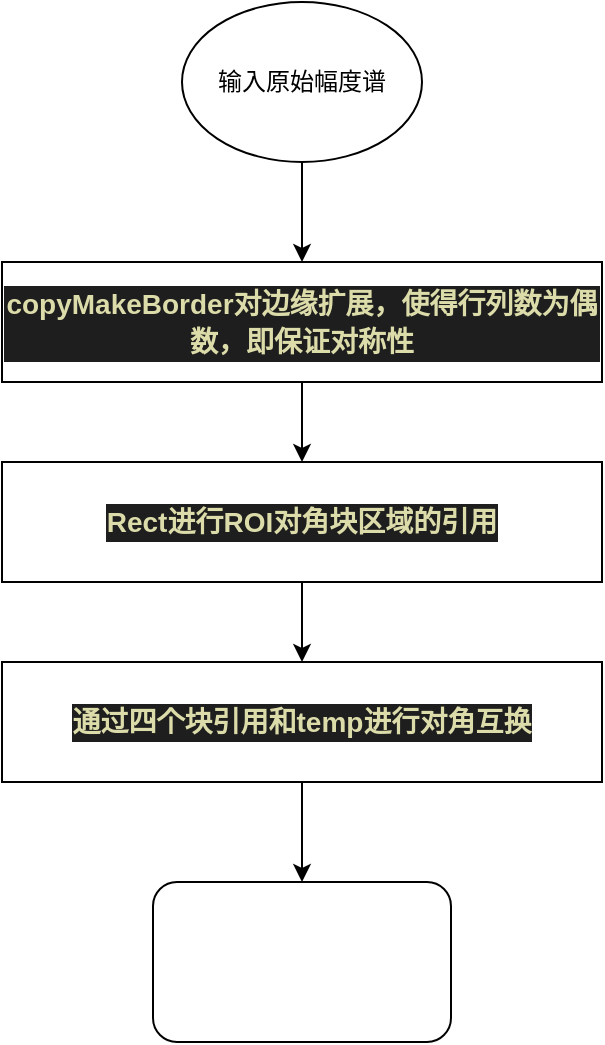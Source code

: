 <mxfile version="13.1.3">
    <diagram id="6hGFLwfOUW9BJ-s0fimq" name="Page-1">
        <mxGraphModel dx="1117" dy="622" grid="1" gridSize="10" guides="1" tooltips="1" connect="1" arrows="1" fold="1" page="1" pageScale="1" pageWidth="827" pageHeight="1169" math="0" shadow="0">
            <root>
                <mxCell id="0"/>
                <mxCell id="1" parent="0"/>
                <mxCell id="30" style="edgeStyle=orthogonalEdgeStyle;rounded=0;orthogonalLoop=1;jettySize=auto;html=1;exitX=0.5;exitY=1;exitDx=0;exitDy=0;entryX=0.5;entryY=0;entryDx=0;entryDy=0;" edge="1" parent="1" source="5" target="29">
                    <mxGeometry relative="1" as="geometry">
                        <Array as="points">
                            <mxPoint x="405" y="160"/>
                        </Array>
                    </mxGeometry>
                </mxCell>
                <mxCell id="5" value="输入原始幅度谱" style="ellipse;whiteSpace=wrap;html=1;" vertex="1" parent="1">
                    <mxGeometry x="345" y="50" width="120" height="80" as="geometry"/>
                </mxCell>
                <mxCell id="27" value="&lt;font color=&quot;#ffffff&quot;&gt;返回对角变换后的幅度谱&lt;br&gt;&lt;/font&gt;" style="rounded=1;whiteSpace=wrap;html=1;" vertex="1" parent="1">
                    <mxGeometry x="330.5" y="490" width="149" height="80" as="geometry"/>
                </mxCell>
                <mxCell id="32" style="edgeStyle=orthogonalEdgeStyle;rounded=0;orthogonalLoop=1;jettySize=auto;html=1;exitX=0.5;exitY=1;exitDx=0;exitDy=0;entryX=0.5;entryY=0;entryDx=0;entryDy=0;" edge="1" parent="1" source="29" target="31">
                    <mxGeometry relative="1" as="geometry"/>
                </mxCell>
                <mxCell id="29" value="&lt;div style=&quot;color: rgb(212 , 212 , 212) ; background-color: rgb(30 , 30 , 30) ; font-weight: 600 ; font-size: 14px ; line-height: 19px&quot;&gt;&lt;span style=&quot;color: #dcdcaa&quot;&gt;copyMakeBorder对边缘扩展，使得行列数为偶数，即保证对称性&lt;/span&gt;&lt;/div&gt;" style="rounded=0;whiteSpace=wrap;html=1;" vertex="1" parent="1">
                    <mxGeometry x="255" y="180" width="300" height="60" as="geometry"/>
                </mxCell>
                <mxCell id="34" style="edgeStyle=orthogonalEdgeStyle;rounded=0;orthogonalLoop=1;jettySize=auto;html=1;exitX=0.5;exitY=1;exitDx=0;exitDy=0;entryX=0.5;entryY=0;entryDx=0;entryDy=0;" edge="1" parent="1" source="31" target="33">
                    <mxGeometry relative="1" as="geometry"/>
                </mxCell>
                <mxCell id="31" value="&lt;div style=&quot;color: rgb(212 , 212 , 212) ; background-color: rgb(30 , 30 , 30) ; font-weight: 600 ; font-size: 14px ; line-height: 19px&quot;&gt;&lt;span style=&quot;color: #dcdcaa&quot;&gt;Rect进行ROI对角块区域的引用&lt;/span&gt;&lt;/div&gt;" style="rounded=0;whiteSpace=wrap;html=1;" vertex="1" parent="1">
                    <mxGeometry x="255" y="280" width="300" height="60" as="geometry"/>
                </mxCell>
                <mxCell id="35" style="edgeStyle=orthogonalEdgeStyle;rounded=0;orthogonalLoop=1;jettySize=auto;html=1;exitX=0.5;exitY=1;exitDx=0;exitDy=0;entryX=0.5;entryY=0;entryDx=0;entryDy=0;" edge="1" parent="1" source="33" target="27">
                    <mxGeometry relative="1" as="geometry"/>
                </mxCell>
                <mxCell id="33" value="&lt;div style=&quot;color: rgb(212 , 212 , 212) ; background-color: rgb(30 , 30 , 30) ; font-weight: 600 ; font-size: 14px ; line-height: 19px&quot;&gt;&lt;span style=&quot;color: #dcdcaa&quot;&gt;通过四个块引用和temp进行对角互换&lt;/span&gt;&lt;/div&gt;" style="rounded=0;whiteSpace=wrap;html=1;" vertex="1" parent="1">
                    <mxGeometry x="255" y="380" width="300" height="60" as="geometry"/>
                </mxCell>
            </root>
        </mxGraphModel>
    </diagram>
</mxfile>